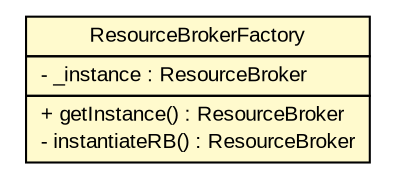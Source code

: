 #!/usr/local/bin/dot
#
# Class diagram 
# Generated by UMLGraph version R5_7_2-3-gee82a7 (http://www.umlgraph.org/)
#

digraph G {
	edge [fontname="arial",fontsize=10,labelfontname="arial",labelfontsize=10];
	node [fontname="arial",fontsize=10,shape=plaintext];
	nodesep=0.25;
	ranksep=0.5;
	// org.edg.data.replication.optorsim.ResourceBrokerFactory
	c8991 [label=<<table title="org.edg.data.replication.optorsim.ResourceBrokerFactory" border="0" cellborder="1" cellspacing="0" cellpadding="2" port="p" bgcolor="lemonChiffon" href="./ResourceBrokerFactory.html">
		<tr><td><table border="0" cellspacing="0" cellpadding="1">
<tr><td align="center" balign="center"> ResourceBrokerFactory </td></tr>
		</table></td></tr>
		<tr><td><table border="0" cellspacing="0" cellpadding="1">
<tr><td align="left" balign="left"> - _instance : ResourceBroker </td></tr>
		</table></td></tr>
		<tr><td><table border="0" cellspacing="0" cellpadding="1">
<tr><td align="left" balign="left"> + getInstance() : ResourceBroker </td></tr>
<tr><td align="left" balign="left"> - instantiateRB() : ResourceBroker </td></tr>
		</table></td></tr>
		</table>>, URL="./ResourceBrokerFactory.html", fontname="arial", fontcolor="black", fontsize=10.0];
}

